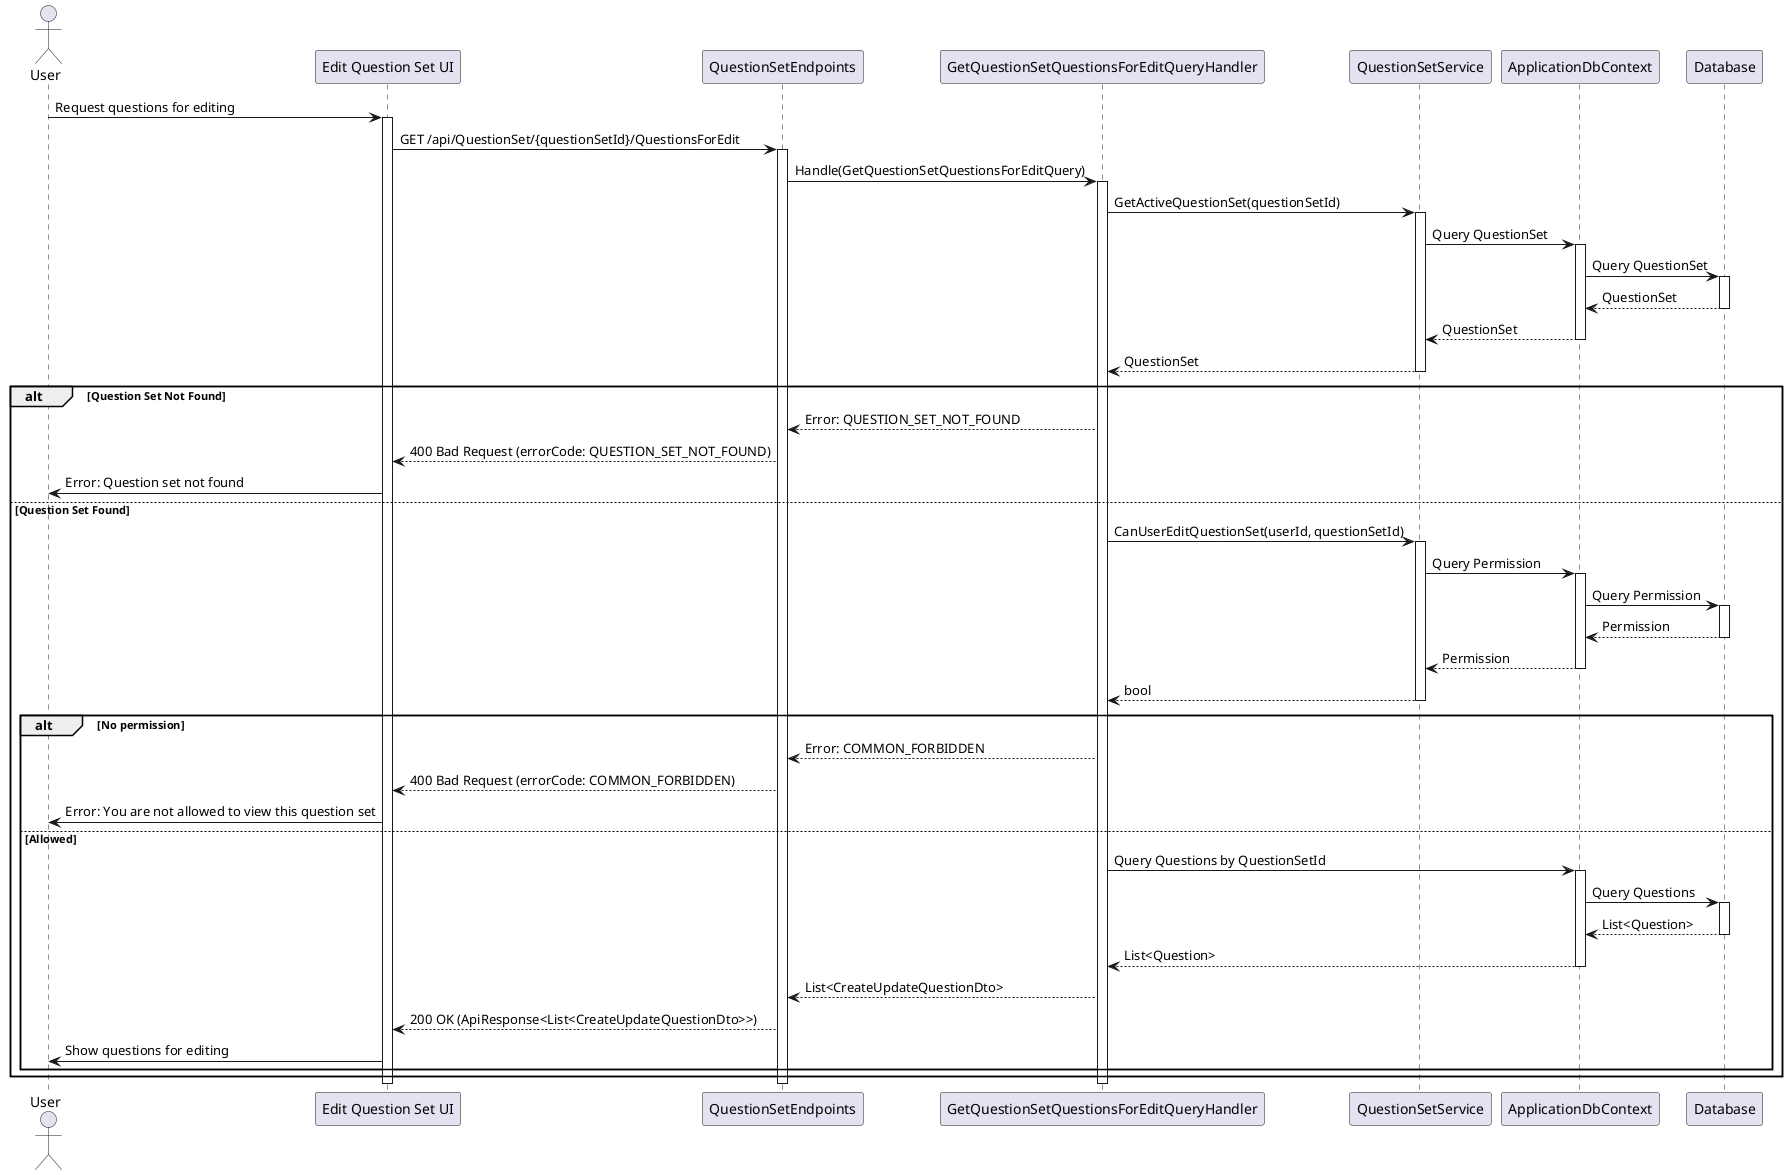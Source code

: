 @startuml
actor User
participant "Edit Question Set UI" as UI
participant QuestionSetEndpoints
participant GetQuestionSetQuestionsForEditQueryHandler as Handler
participant QuestionSetService
participant ApplicationDbContext
participant Database

User -> UI : Request questions for editing
activate UI
UI -> QuestionSetEndpoints : GET /api/QuestionSet/{questionSetId}/QuestionsForEdit
activate QuestionSetEndpoints
QuestionSetEndpoints -> Handler : Handle(GetQuestionSetQuestionsForEditQuery)
activate Handler
Handler -> QuestionSetService : GetActiveQuestionSet(questionSetId)
activate QuestionSetService
QuestionSetService -> ApplicationDbContext : Query QuestionSet
activate ApplicationDbContext
ApplicationDbContext -> Database : Query QuestionSet
activate Database
Database --> ApplicationDbContext : QuestionSet
deactivate Database
ApplicationDbContext --> QuestionSetService : QuestionSet
deactivate ApplicationDbContext
QuestionSetService --> Handler : QuestionSet
deactivate QuestionSetService
alt Question Set Not Found
    Handler --> QuestionSetEndpoints : Error: QUESTION_SET_NOT_FOUND
    QuestionSetEndpoints --> UI : 400 Bad Request (errorCode: QUESTION_SET_NOT_FOUND)
    UI -> User : Error: Question set not found
else Question Set Found
    Handler -> QuestionSetService : CanUserEditQuestionSet(userId, questionSetId)
    activate QuestionSetService
    QuestionSetService -> ApplicationDbContext : Query Permission
    activate ApplicationDbContext
    ApplicationDbContext -> Database : Query Permission
    activate Database
    Database --> ApplicationDbContext : Permission
    deactivate Database
    ApplicationDbContext --> QuestionSetService : Permission
    deactivate ApplicationDbContext
    QuestionSetService --> Handler : bool
    deactivate QuestionSetService
    alt No permission
        Handler --> QuestionSetEndpoints : Error: COMMON_FORBIDDEN
        QuestionSetEndpoints --> UI : 400 Bad Request (errorCode: COMMON_FORBIDDEN)
        UI -> User : Error: You are not allowed to view this question set
    else Allowed
        Handler -> ApplicationDbContext : Query Questions by QuestionSetId
        activate ApplicationDbContext
        ApplicationDbContext -> Database : Query Questions
        activate Database
        Database --> ApplicationDbContext : List<Question>
        deactivate Database
        ApplicationDbContext --> Handler : List<Question>
        deactivate ApplicationDbContext
        Handler --> QuestionSetEndpoints : List<CreateUpdateQuestionDto>
        QuestionSetEndpoints --> UI : 200 OK (ApiResponse<List<CreateUpdateQuestionDto>>)
        UI -> User : Show questions for editing
    end
end
deactivate Handler
deactivate QuestionSetEndpoints
deactivate UI
@enduml
